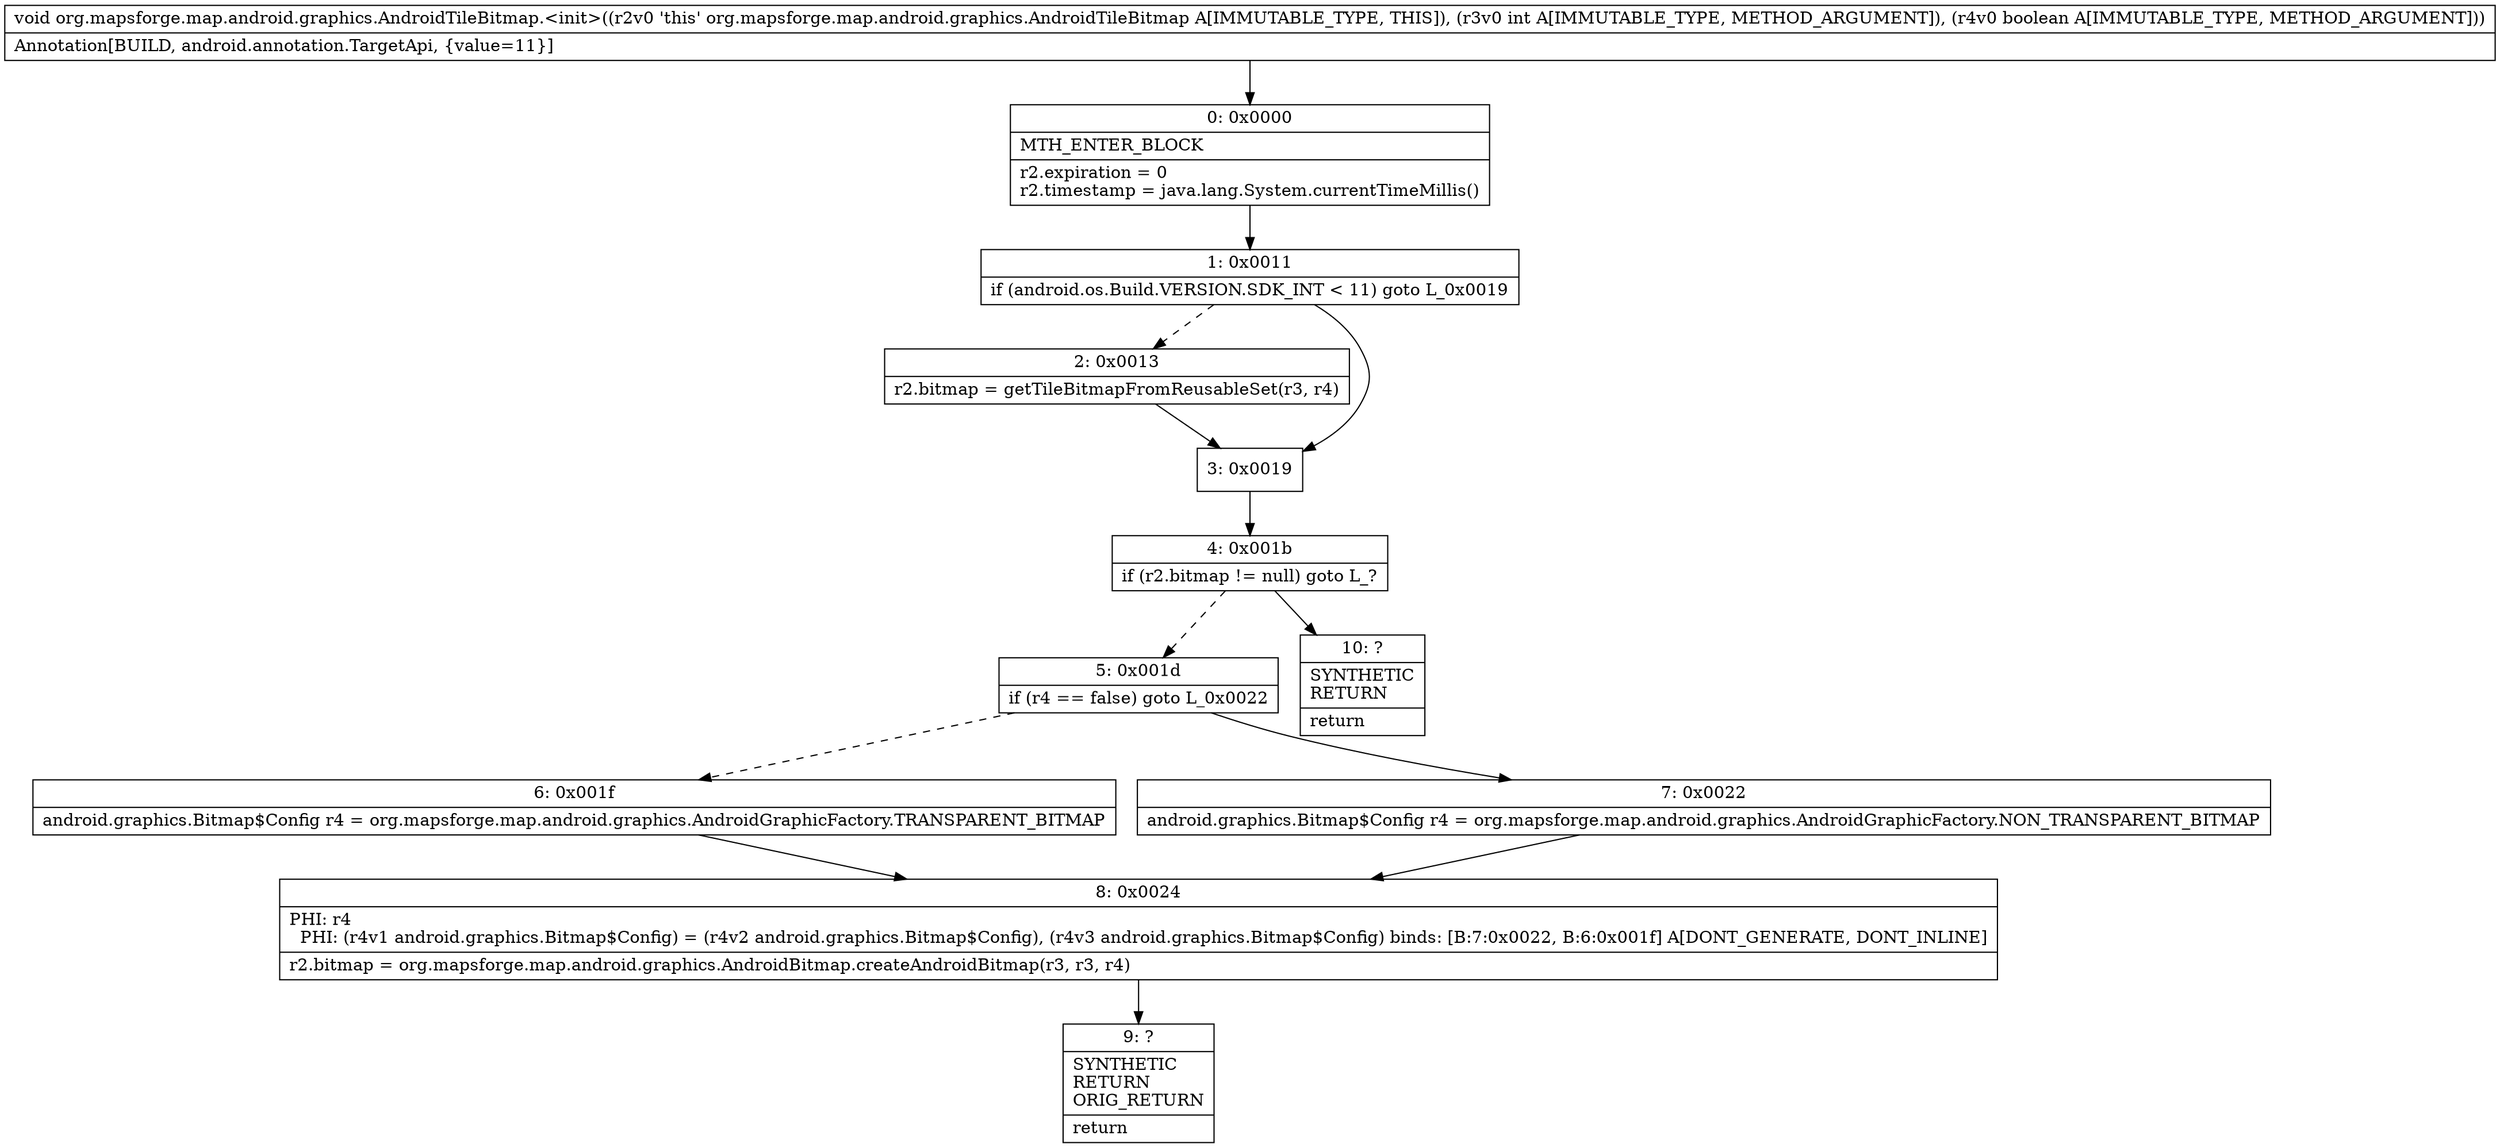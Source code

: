 digraph "CFG fororg.mapsforge.map.android.graphics.AndroidTileBitmap.\<init\>(IZ)V" {
Node_0 [shape=record,label="{0\:\ 0x0000|MTH_ENTER_BLOCK\l|r2.expiration = 0\lr2.timestamp = java.lang.System.currentTimeMillis()\l}"];
Node_1 [shape=record,label="{1\:\ 0x0011|if (android.os.Build.VERSION.SDK_INT \< 11) goto L_0x0019\l}"];
Node_2 [shape=record,label="{2\:\ 0x0013|r2.bitmap = getTileBitmapFromReusableSet(r3, r4)\l}"];
Node_3 [shape=record,label="{3\:\ 0x0019}"];
Node_4 [shape=record,label="{4\:\ 0x001b|if (r2.bitmap != null) goto L_?\l}"];
Node_5 [shape=record,label="{5\:\ 0x001d|if (r4 == false) goto L_0x0022\l}"];
Node_6 [shape=record,label="{6\:\ 0x001f|android.graphics.Bitmap$Config r4 = org.mapsforge.map.android.graphics.AndroidGraphicFactory.TRANSPARENT_BITMAP\l}"];
Node_7 [shape=record,label="{7\:\ 0x0022|android.graphics.Bitmap$Config r4 = org.mapsforge.map.android.graphics.AndroidGraphicFactory.NON_TRANSPARENT_BITMAP\l}"];
Node_8 [shape=record,label="{8\:\ 0x0024|PHI: r4 \l  PHI: (r4v1 android.graphics.Bitmap$Config) = (r4v2 android.graphics.Bitmap$Config), (r4v3 android.graphics.Bitmap$Config) binds: [B:7:0x0022, B:6:0x001f] A[DONT_GENERATE, DONT_INLINE]\l|r2.bitmap = org.mapsforge.map.android.graphics.AndroidBitmap.createAndroidBitmap(r3, r3, r4)\l}"];
Node_9 [shape=record,label="{9\:\ ?|SYNTHETIC\lRETURN\lORIG_RETURN\l|return\l}"];
Node_10 [shape=record,label="{10\:\ ?|SYNTHETIC\lRETURN\l|return\l}"];
MethodNode[shape=record,label="{void org.mapsforge.map.android.graphics.AndroidTileBitmap.\<init\>((r2v0 'this' org.mapsforge.map.android.graphics.AndroidTileBitmap A[IMMUTABLE_TYPE, THIS]), (r3v0 int A[IMMUTABLE_TYPE, METHOD_ARGUMENT]), (r4v0 boolean A[IMMUTABLE_TYPE, METHOD_ARGUMENT]))  | Annotation[BUILD, android.annotation.TargetApi, \{value=11\}]\l}"];
MethodNode -> Node_0;
Node_0 -> Node_1;
Node_1 -> Node_2[style=dashed];
Node_1 -> Node_3;
Node_2 -> Node_3;
Node_3 -> Node_4;
Node_4 -> Node_5[style=dashed];
Node_4 -> Node_10;
Node_5 -> Node_6[style=dashed];
Node_5 -> Node_7;
Node_6 -> Node_8;
Node_7 -> Node_8;
Node_8 -> Node_9;
}

